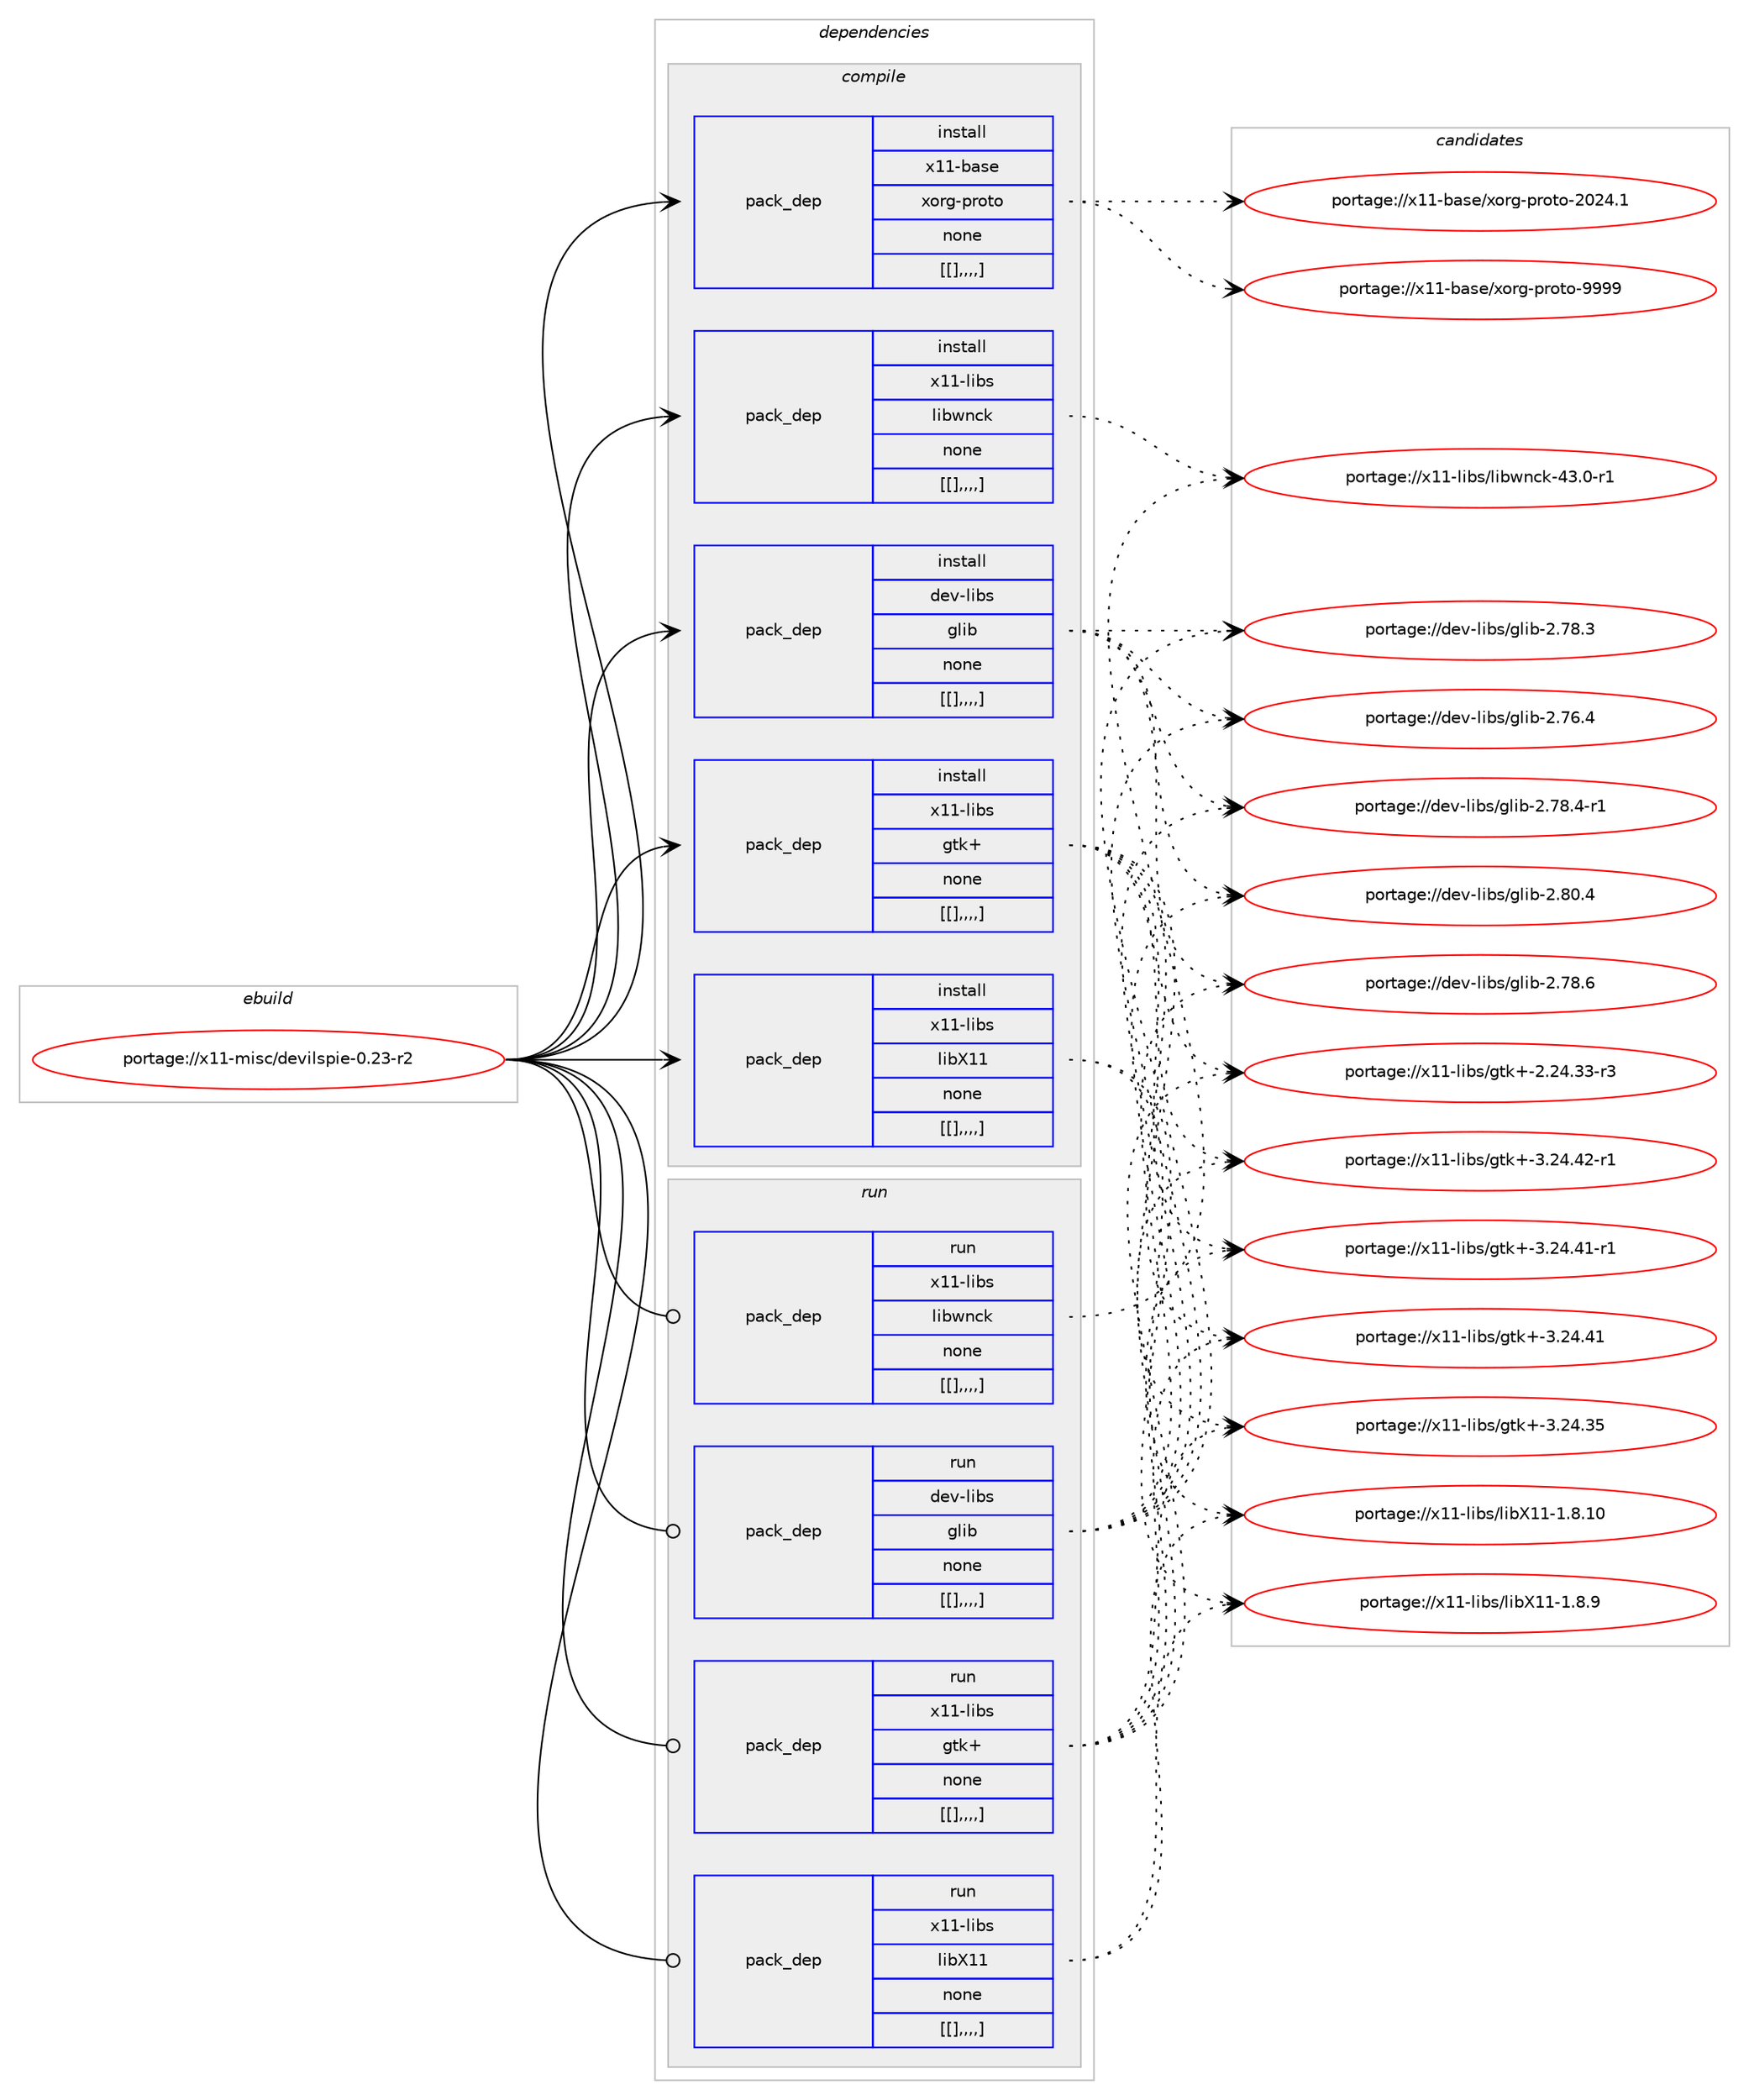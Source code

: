 digraph prolog {

# *************
# Graph options
# *************

newrank=true;
concentrate=true;
compound=true;
graph [rankdir=LR,fontname=Helvetica,fontsize=10,ranksep=1.5];#, ranksep=2.5, nodesep=0.2];
edge  [arrowhead=vee];
node  [fontname=Helvetica,fontsize=10];

# **********
# The ebuild
# **********

subgraph cluster_leftcol {
color=gray;
label=<<i>ebuild</i>>;
id [label="portage://x11-misc/devilspie-0.23-r2", color=red, width=4, href="../x11-misc/devilspie-0.23-r2.svg"];
}

# ****************
# The dependencies
# ****************

subgraph cluster_midcol {
color=gray;
label=<<i>dependencies</i>>;
subgraph cluster_compile {
fillcolor="#eeeeee";
style=filled;
label=<<i>compile</i>>;
subgraph pack348466 {
dependency479119 [label=<<TABLE BORDER="0" CELLBORDER="1" CELLSPACING="0" CELLPADDING="4" WIDTH="220"><TR><TD ROWSPAN="6" CELLPADDING="30">pack_dep</TD></TR><TR><TD WIDTH="110">install</TD></TR><TR><TD>dev-libs</TD></TR><TR><TD>glib</TD></TR><TR><TD>none</TD></TR><TR><TD>[[],,,,]</TD></TR></TABLE>>, shape=none, color=blue];
}
id:e -> dependency479119:w [weight=20,style="solid",arrowhead="vee"];
subgraph pack348467 {
dependency479120 [label=<<TABLE BORDER="0" CELLBORDER="1" CELLSPACING="0" CELLPADDING="4" WIDTH="220"><TR><TD ROWSPAN="6" CELLPADDING="30">pack_dep</TD></TR><TR><TD WIDTH="110">install</TD></TR><TR><TD>x11-base</TD></TR><TR><TD>xorg-proto</TD></TR><TR><TD>none</TD></TR><TR><TD>[[],,,,]</TD></TR></TABLE>>, shape=none, color=blue];
}
id:e -> dependency479120:w [weight=20,style="solid",arrowhead="vee"];
subgraph pack348468 {
dependency479121 [label=<<TABLE BORDER="0" CELLBORDER="1" CELLSPACING="0" CELLPADDING="4" WIDTH="220"><TR><TD ROWSPAN="6" CELLPADDING="30">pack_dep</TD></TR><TR><TD WIDTH="110">install</TD></TR><TR><TD>x11-libs</TD></TR><TR><TD>gtk+</TD></TR><TR><TD>none</TD></TR><TR><TD>[[],,,,]</TD></TR></TABLE>>, shape=none, color=blue];
}
id:e -> dependency479121:w [weight=20,style="solid",arrowhead="vee"];
subgraph pack348469 {
dependency479122 [label=<<TABLE BORDER="0" CELLBORDER="1" CELLSPACING="0" CELLPADDING="4" WIDTH="220"><TR><TD ROWSPAN="6" CELLPADDING="30">pack_dep</TD></TR><TR><TD WIDTH="110">install</TD></TR><TR><TD>x11-libs</TD></TR><TR><TD>libX11</TD></TR><TR><TD>none</TD></TR><TR><TD>[[],,,,]</TD></TR></TABLE>>, shape=none, color=blue];
}
id:e -> dependency479122:w [weight=20,style="solid",arrowhead="vee"];
subgraph pack348470 {
dependency479123 [label=<<TABLE BORDER="0" CELLBORDER="1" CELLSPACING="0" CELLPADDING="4" WIDTH="220"><TR><TD ROWSPAN="6" CELLPADDING="30">pack_dep</TD></TR><TR><TD WIDTH="110">install</TD></TR><TR><TD>x11-libs</TD></TR><TR><TD>libwnck</TD></TR><TR><TD>none</TD></TR><TR><TD>[[],,,,]</TD></TR></TABLE>>, shape=none, color=blue];
}
id:e -> dependency479123:w [weight=20,style="solid",arrowhead="vee"];
}
subgraph cluster_compileandrun {
fillcolor="#eeeeee";
style=filled;
label=<<i>compile and run</i>>;
}
subgraph cluster_run {
fillcolor="#eeeeee";
style=filled;
label=<<i>run</i>>;
subgraph pack348471 {
dependency479124 [label=<<TABLE BORDER="0" CELLBORDER="1" CELLSPACING="0" CELLPADDING="4" WIDTH="220"><TR><TD ROWSPAN="6" CELLPADDING="30">pack_dep</TD></TR><TR><TD WIDTH="110">run</TD></TR><TR><TD>dev-libs</TD></TR><TR><TD>glib</TD></TR><TR><TD>none</TD></TR><TR><TD>[[],,,,]</TD></TR></TABLE>>, shape=none, color=blue];
}
id:e -> dependency479124:w [weight=20,style="solid",arrowhead="odot"];
subgraph pack348472 {
dependency479125 [label=<<TABLE BORDER="0" CELLBORDER="1" CELLSPACING="0" CELLPADDING="4" WIDTH="220"><TR><TD ROWSPAN="6" CELLPADDING="30">pack_dep</TD></TR><TR><TD WIDTH="110">run</TD></TR><TR><TD>x11-libs</TD></TR><TR><TD>gtk+</TD></TR><TR><TD>none</TD></TR><TR><TD>[[],,,,]</TD></TR></TABLE>>, shape=none, color=blue];
}
id:e -> dependency479125:w [weight=20,style="solid",arrowhead="odot"];
subgraph pack348473 {
dependency479126 [label=<<TABLE BORDER="0" CELLBORDER="1" CELLSPACING="0" CELLPADDING="4" WIDTH="220"><TR><TD ROWSPAN="6" CELLPADDING="30">pack_dep</TD></TR><TR><TD WIDTH="110">run</TD></TR><TR><TD>x11-libs</TD></TR><TR><TD>libX11</TD></TR><TR><TD>none</TD></TR><TR><TD>[[],,,,]</TD></TR></TABLE>>, shape=none, color=blue];
}
id:e -> dependency479126:w [weight=20,style="solid",arrowhead="odot"];
subgraph pack348474 {
dependency479127 [label=<<TABLE BORDER="0" CELLBORDER="1" CELLSPACING="0" CELLPADDING="4" WIDTH="220"><TR><TD ROWSPAN="6" CELLPADDING="30">pack_dep</TD></TR><TR><TD WIDTH="110">run</TD></TR><TR><TD>x11-libs</TD></TR><TR><TD>libwnck</TD></TR><TR><TD>none</TD></TR><TR><TD>[[],,,,]</TD></TR></TABLE>>, shape=none, color=blue];
}
id:e -> dependency479127:w [weight=20,style="solid",arrowhead="odot"];
}
}

# **************
# The candidates
# **************

subgraph cluster_choices {
rank=same;
color=gray;
label=<<i>candidates</i>>;

subgraph choice348466 {
color=black;
nodesep=1;
choice1001011184510810598115471031081059845504656484652 [label="portage://dev-libs/glib-2.80.4", color=red, width=4,href="../dev-libs/glib-2.80.4.svg"];
choice1001011184510810598115471031081059845504655564654 [label="portage://dev-libs/glib-2.78.6", color=red, width=4,href="../dev-libs/glib-2.78.6.svg"];
choice10010111845108105981154710310810598455046555646524511449 [label="portage://dev-libs/glib-2.78.4-r1", color=red, width=4,href="../dev-libs/glib-2.78.4-r1.svg"];
choice1001011184510810598115471031081059845504655564651 [label="portage://dev-libs/glib-2.78.3", color=red, width=4,href="../dev-libs/glib-2.78.3.svg"];
choice1001011184510810598115471031081059845504655544652 [label="portage://dev-libs/glib-2.76.4", color=red, width=4,href="../dev-libs/glib-2.76.4.svg"];
dependency479119:e -> choice1001011184510810598115471031081059845504656484652:w [style=dotted,weight="100"];
dependency479119:e -> choice1001011184510810598115471031081059845504655564654:w [style=dotted,weight="100"];
dependency479119:e -> choice10010111845108105981154710310810598455046555646524511449:w [style=dotted,weight="100"];
dependency479119:e -> choice1001011184510810598115471031081059845504655564651:w [style=dotted,weight="100"];
dependency479119:e -> choice1001011184510810598115471031081059845504655544652:w [style=dotted,weight="100"];
}
subgraph choice348467 {
color=black;
nodesep=1;
choice120494945989711510147120111114103451121141111161114557575757 [label="portage://x11-base/xorg-proto-9999", color=red, width=4,href="../x11-base/xorg-proto-9999.svg"];
choice1204949459897115101471201111141034511211411111611145504850524649 [label="portage://x11-base/xorg-proto-2024.1", color=red, width=4,href="../x11-base/xorg-proto-2024.1.svg"];
dependency479120:e -> choice120494945989711510147120111114103451121141111161114557575757:w [style=dotted,weight="100"];
dependency479120:e -> choice1204949459897115101471201111141034511211411111611145504850524649:w [style=dotted,weight="100"];
}
subgraph choice348468 {
color=black;
nodesep=1;
choice12049494510810598115471031161074345514650524652504511449 [label="portage://x11-libs/gtk+-3.24.42-r1", color=red, width=4,href="../x11-libs/gtk+-3.24.42-r1.svg"];
choice12049494510810598115471031161074345514650524652494511449 [label="portage://x11-libs/gtk+-3.24.41-r1", color=red, width=4,href="../x11-libs/gtk+-3.24.41-r1.svg"];
choice1204949451081059811547103116107434551465052465249 [label="portage://x11-libs/gtk+-3.24.41", color=red, width=4,href="../x11-libs/gtk+-3.24.41.svg"];
choice1204949451081059811547103116107434551465052465153 [label="portage://x11-libs/gtk+-3.24.35", color=red, width=4,href="../x11-libs/gtk+-3.24.35.svg"];
choice12049494510810598115471031161074345504650524651514511451 [label="portage://x11-libs/gtk+-2.24.33-r3", color=red, width=4,href="../x11-libs/gtk+-2.24.33-r3.svg"];
dependency479121:e -> choice12049494510810598115471031161074345514650524652504511449:w [style=dotted,weight="100"];
dependency479121:e -> choice12049494510810598115471031161074345514650524652494511449:w [style=dotted,weight="100"];
dependency479121:e -> choice1204949451081059811547103116107434551465052465249:w [style=dotted,weight="100"];
dependency479121:e -> choice1204949451081059811547103116107434551465052465153:w [style=dotted,weight="100"];
dependency479121:e -> choice12049494510810598115471031161074345504650524651514511451:w [style=dotted,weight="100"];
}
subgraph choice348469 {
color=black;
nodesep=1;
choice12049494510810598115471081059888494945494656464948 [label="portage://x11-libs/libX11-1.8.10", color=red, width=4,href="../x11-libs/libX11-1.8.10.svg"];
choice120494945108105981154710810598884949454946564657 [label="portage://x11-libs/libX11-1.8.9", color=red, width=4,href="../x11-libs/libX11-1.8.9.svg"];
dependency479122:e -> choice12049494510810598115471081059888494945494656464948:w [style=dotted,weight="100"];
dependency479122:e -> choice120494945108105981154710810598884949454946564657:w [style=dotted,weight="100"];
}
subgraph choice348470 {
color=black;
nodesep=1;
choice1204949451081059811547108105981191109910745525146484511449 [label="portage://x11-libs/libwnck-43.0-r1", color=red, width=4,href="../x11-libs/libwnck-43.0-r1.svg"];
dependency479123:e -> choice1204949451081059811547108105981191109910745525146484511449:w [style=dotted,weight="100"];
}
subgraph choice348471 {
color=black;
nodesep=1;
choice1001011184510810598115471031081059845504656484652 [label="portage://dev-libs/glib-2.80.4", color=red, width=4,href="../dev-libs/glib-2.80.4.svg"];
choice1001011184510810598115471031081059845504655564654 [label="portage://dev-libs/glib-2.78.6", color=red, width=4,href="../dev-libs/glib-2.78.6.svg"];
choice10010111845108105981154710310810598455046555646524511449 [label="portage://dev-libs/glib-2.78.4-r1", color=red, width=4,href="../dev-libs/glib-2.78.4-r1.svg"];
choice1001011184510810598115471031081059845504655564651 [label="portage://dev-libs/glib-2.78.3", color=red, width=4,href="../dev-libs/glib-2.78.3.svg"];
choice1001011184510810598115471031081059845504655544652 [label="portage://dev-libs/glib-2.76.4", color=red, width=4,href="../dev-libs/glib-2.76.4.svg"];
dependency479124:e -> choice1001011184510810598115471031081059845504656484652:w [style=dotted,weight="100"];
dependency479124:e -> choice1001011184510810598115471031081059845504655564654:w [style=dotted,weight="100"];
dependency479124:e -> choice10010111845108105981154710310810598455046555646524511449:w [style=dotted,weight="100"];
dependency479124:e -> choice1001011184510810598115471031081059845504655564651:w [style=dotted,weight="100"];
dependency479124:e -> choice1001011184510810598115471031081059845504655544652:w [style=dotted,weight="100"];
}
subgraph choice348472 {
color=black;
nodesep=1;
choice12049494510810598115471031161074345514650524652504511449 [label="portage://x11-libs/gtk+-3.24.42-r1", color=red, width=4,href="../x11-libs/gtk+-3.24.42-r1.svg"];
choice12049494510810598115471031161074345514650524652494511449 [label="portage://x11-libs/gtk+-3.24.41-r1", color=red, width=4,href="../x11-libs/gtk+-3.24.41-r1.svg"];
choice1204949451081059811547103116107434551465052465249 [label="portage://x11-libs/gtk+-3.24.41", color=red, width=4,href="../x11-libs/gtk+-3.24.41.svg"];
choice1204949451081059811547103116107434551465052465153 [label="portage://x11-libs/gtk+-3.24.35", color=red, width=4,href="../x11-libs/gtk+-3.24.35.svg"];
choice12049494510810598115471031161074345504650524651514511451 [label="portage://x11-libs/gtk+-2.24.33-r3", color=red, width=4,href="../x11-libs/gtk+-2.24.33-r3.svg"];
dependency479125:e -> choice12049494510810598115471031161074345514650524652504511449:w [style=dotted,weight="100"];
dependency479125:e -> choice12049494510810598115471031161074345514650524652494511449:w [style=dotted,weight="100"];
dependency479125:e -> choice1204949451081059811547103116107434551465052465249:w [style=dotted,weight="100"];
dependency479125:e -> choice1204949451081059811547103116107434551465052465153:w [style=dotted,weight="100"];
dependency479125:e -> choice12049494510810598115471031161074345504650524651514511451:w [style=dotted,weight="100"];
}
subgraph choice348473 {
color=black;
nodesep=1;
choice12049494510810598115471081059888494945494656464948 [label="portage://x11-libs/libX11-1.8.10", color=red, width=4,href="../x11-libs/libX11-1.8.10.svg"];
choice120494945108105981154710810598884949454946564657 [label="portage://x11-libs/libX11-1.8.9", color=red, width=4,href="../x11-libs/libX11-1.8.9.svg"];
dependency479126:e -> choice12049494510810598115471081059888494945494656464948:w [style=dotted,weight="100"];
dependency479126:e -> choice120494945108105981154710810598884949454946564657:w [style=dotted,weight="100"];
}
subgraph choice348474 {
color=black;
nodesep=1;
choice1204949451081059811547108105981191109910745525146484511449 [label="portage://x11-libs/libwnck-43.0-r1", color=red, width=4,href="../x11-libs/libwnck-43.0-r1.svg"];
dependency479127:e -> choice1204949451081059811547108105981191109910745525146484511449:w [style=dotted,weight="100"];
}
}

}
